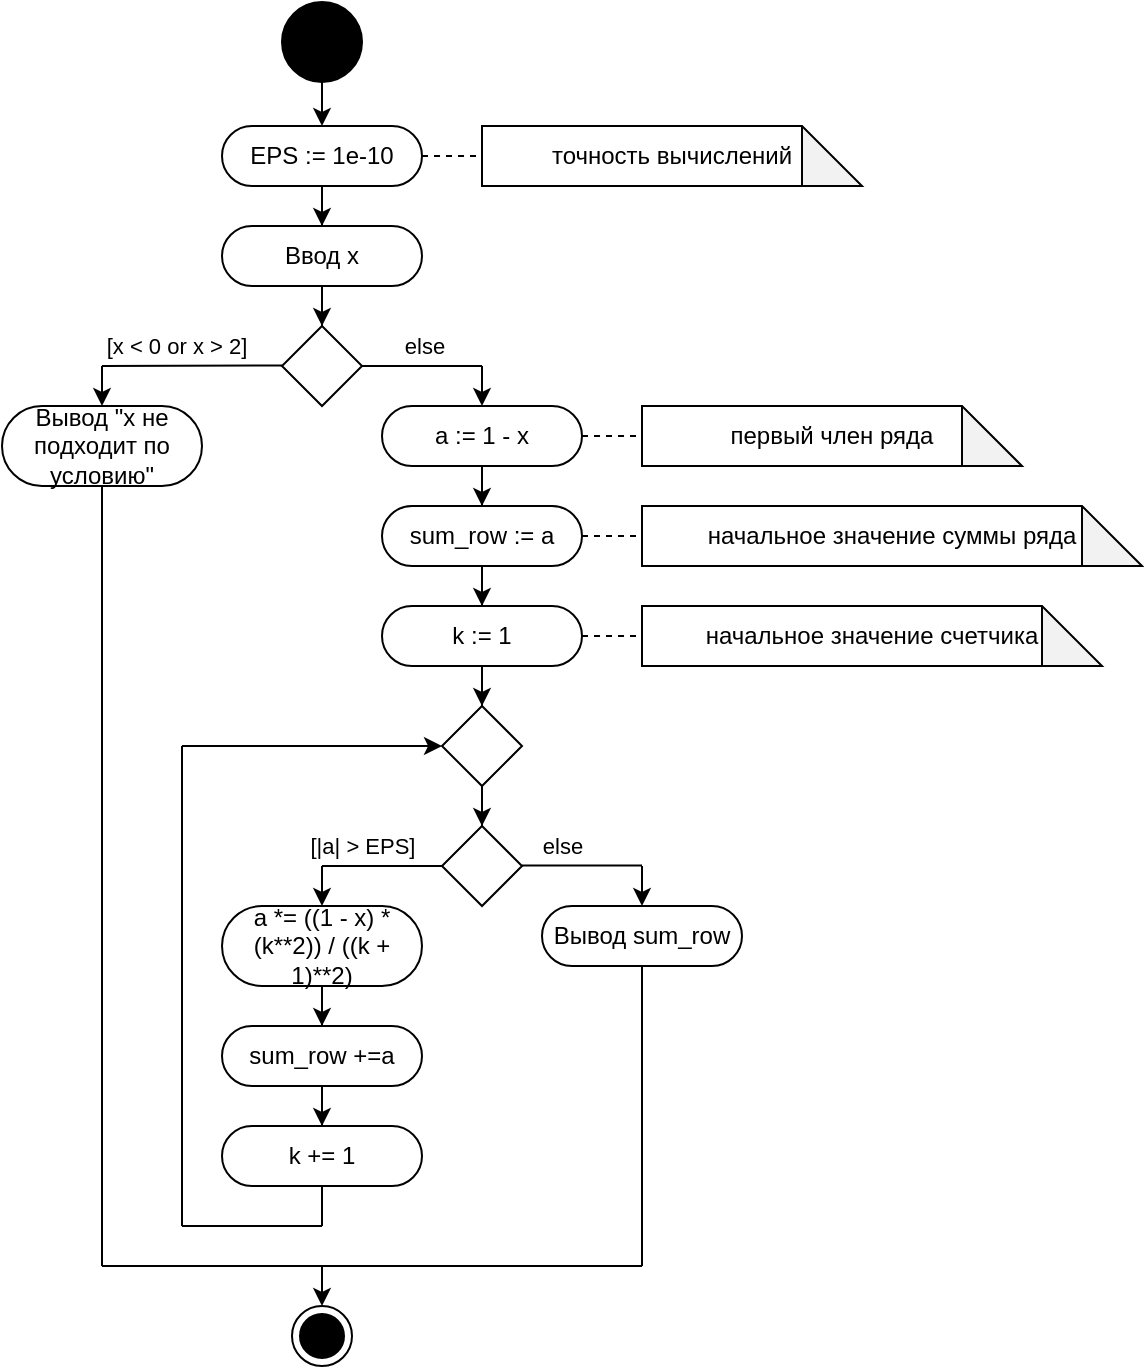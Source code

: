 <mxfile version="22.1.7" type="device">
  <diagram name="Страница 1" id="YW91PB4rHEMt5rg3uFnZ">
    <mxGraphModel dx="1784" dy="830" grid="1" gridSize="10" guides="1" tooltips="1" connect="1" arrows="1" fold="1" page="1" pageScale="1" pageWidth="827" pageHeight="1169" math="0" shadow="0">
      <root>
        <mxCell id="0" />
        <mxCell id="1" parent="0" />
        <mxCell id="OutAfpcfDgZdODAjWb3x-112" style="edgeStyle=orthogonalEdgeStyle;rounded=0;orthogonalLoop=1;jettySize=auto;html=1;entryX=0.5;entryY=0;entryDx=0;entryDy=0;" edge="1" parent="1" source="c2hw_XhxiZxsvKRolTbk-1" target="c2hw_XhxiZxsvKRolTbk-3">
          <mxGeometry relative="1" as="geometry" />
        </mxCell>
        <mxCell id="c2hw_XhxiZxsvKRolTbk-1" value="" style="ellipse;whiteSpace=wrap;html=1;rounded=0;shadow=0;comic=0;labelBackgroundColor=none;strokeWidth=1;fillColor=#000000;fontFamily=Verdana;fontSize=12;align=center;" parent="1" vertex="1">
          <mxGeometry x="380" y="28" width="40" height="40" as="geometry" />
        </mxCell>
        <mxCell id="OutAfpcfDgZdODAjWb3x-117" style="edgeStyle=orthogonalEdgeStyle;rounded=0;orthogonalLoop=1;jettySize=auto;html=1;entryX=0.5;entryY=0;entryDx=0;entryDy=0;" edge="1" parent="1" source="c2hw_XhxiZxsvKRolTbk-3" target="OutAfpcfDgZdODAjWb3x-116">
          <mxGeometry relative="1" as="geometry" />
        </mxCell>
        <mxCell id="c2hw_XhxiZxsvKRolTbk-3" value="EPS := 1e-10" style="rounded=1;whiteSpace=wrap;html=1;arcSize=50;" parent="1" vertex="1">
          <mxGeometry x="350" y="90" width="100" height="30" as="geometry" />
        </mxCell>
        <mxCell id="c2hw_XhxiZxsvKRolTbk-35" value="" style="ellipse;html=1;shape=endState;fillColor=#000000;strokeColor=#000000;" parent="1" vertex="1">
          <mxGeometry x="385" y="680" width="30" height="30" as="geometry" />
        </mxCell>
        <mxCell id="OutAfpcfDgZdODAjWb3x-114" value="точность вычислений" style="shape=note;whiteSpace=wrap;html=1;backgroundOutline=1;darkOpacity=0.05;" vertex="1" parent="1">
          <mxGeometry x="480" y="90" width="190" height="30" as="geometry" />
        </mxCell>
        <mxCell id="OutAfpcfDgZdODAjWb3x-115" value="" style="endArrow=none;dashed=1;html=1;rounded=0;exitX=1;exitY=0.5;exitDx=0;exitDy=0;entryX=0;entryY=0.5;entryDx=0;entryDy=0;entryPerimeter=0;" edge="1" parent="1" source="c2hw_XhxiZxsvKRolTbk-3" target="OutAfpcfDgZdODAjWb3x-114">
          <mxGeometry width="50" height="50" relative="1" as="geometry">
            <mxPoint x="430" y="160" as="sourcePoint" />
            <mxPoint x="480" y="110" as="targetPoint" />
          </mxGeometry>
        </mxCell>
        <mxCell id="OutAfpcfDgZdODAjWb3x-123" style="edgeStyle=orthogonalEdgeStyle;rounded=0;orthogonalLoop=1;jettySize=auto;html=1;entryX=0.5;entryY=0;entryDx=0;entryDy=0;" edge="1" parent="1" source="OutAfpcfDgZdODAjWb3x-116" target="OutAfpcfDgZdODAjWb3x-118">
          <mxGeometry relative="1" as="geometry" />
        </mxCell>
        <mxCell id="OutAfpcfDgZdODAjWb3x-116" value="Ввод x" style="rounded=1;whiteSpace=wrap;html=1;arcSize=50;" vertex="1" parent="1">
          <mxGeometry x="350" y="140" width="100" height="30" as="geometry" />
        </mxCell>
        <mxCell id="OutAfpcfDgZdODAjWb3x-118" value="" style="rhombus;whiteSpace=wrap;html=1;" vertex="1" parent="1">
          <mxGeometry x="380" y="190" width="40" height="40" as="geometry" />
        </mxCell>
        <mxCell id="OutAfpcfDgZdODAjWb3x-119" value="" style="endArrow=none;html=1;rounded=0;exitX=1;exitY=0.5;exitDx=0;exitDy=0;" edge="1" parent="1" source="OutAfpcfDgZdODAjWb3x-118">
          <mxGeometry width="50" height="50" relative="1" as="geometry">
            <mxPoint x="430" y="260" as="sourcePoint" />
            <mxPoint x="480" y="210" as="targetPoint" />
          </mxGeometry>
        </mxCell>
        <mxCell id="OutAfpcfDgZdODAjWb3x-122" value="else" style="edgeLabel;html=1;align=center;verticalAlign=middle;resizable=0;points=[];" vertex="1" connectable="0" parent="OutAfpcfDgZdODAjWb3x-119">
          <mxGeometry x="0.014" y="1" relative="1" as="geometry">
            <mxPoint y="-9" as="offset" />
          </mxGeometry>
        </mxCell>
        <mxCell id="OutAfpcfDgZdODAjWb3x-120" value="" style="endArrow=none;html=1;rounded=0;" edge="1" parent="1">
          <mxGeometry width="50" height="50" relative="1" as="geometry">
            <mxPoint x="290" y="210" as="sourcePoint" />
            <mxPoint x="380" y="209.76" as="targetPoint" />
          </mxGeometry>
        </mxCell>
        <mxCell id="OutAfpcfDgZdODAjWb3x-121" value="[x &amp;lt; 0 or x &amp;gt; 2]" style="edgeLabel;html=1;align=center;verticalAlign=middle;resizable=0;points=[];" vertex="1" connectable="0" parent="OutAfpcfDgZdODAjWb3x-120">
          <mxGeometry x="0.157" y="1" relative="1" as="geometry">
            <mxPoint x="-15" y="-9" as="offset" />
          </mxGeometry>
        </mxCell>
        <mxCell id="OutAfpcfDgZdODAjWb3x-124" value="Вывод &quot;х не подходит по условию&quot;" style="rounded=1;whiteSpace=wrap;html=1;arcSize=50;" vertex="1" parent="1">
          <mxGeometry x="240" y="230" width="100" height="40" as="geometry" />
        </mxCell>
        <mxCell id="OutAfpcfDgZdODAjWb3x-125" value="" style="endArrow=classic;html=1;rounded=0;entryX=0.5;entryY=0;entryDx=0;entryDy=0;" edge="1" parent="1" target="OutAfpcfDgZdODAjWb3x-124">
          <mxGeometry width="50" height="50" relative="1" as="geometry">
            <mxPoint x="290" y="210" as="sourcePoint" />
            <mxPoint x="480" y="210" as="targetPoint" />
          </mxGeometry>
        </mxCell>
        <mxCell id="OutAfpcfDgZdODAjWb3x-133" style="edgeStyle=orthogonalEdgeStyle;rounded=0;orthogonalLoop=1;jettySize=auto;html=1;entryX=0.5;entryY=0;entryDx=0;entryDy=0;" edge="1" parent="1" source="OutAfpcfDgZdODAjWb3x-126" target="OutAfpcfDgZdODAjWb3x-130">
          <mxGeometry relative="1" as="geometry" />
        </mxCell>
        <mxCell id="OutAfpcfDgZdODAjWb3x-126" value="a := 1 - x" style="rounded=1;whiteSpace=wrap;html=1;arcSize=50;" vertex="1" parent="1">
          <mxGeometry x="430" y="230" width="100" height="30" as="geometry" />
        </mxCell>
        <mxCell id="OutAfpcfDgZdODAjWb3x-127" value="первый член ряда" style="shape=note;whiteSpace=wrap;html=1;backgroundOutline=1;darkOpacity=0.05;" vertex="1" parent="1">
          <mxGeometry x="560" y="230" width="190" height="30" as="geometry" />
        </mxCell>
        <mxCell id="OutAfpcfDgZdODAjWb3x-128" value="" style="endArrow=none;dashed=1;html=1;rounded=0;entryX=0;entryY=0.5;entryDx=0;entryDy=0;entryPerimeter=0;exitX=1;exitY=0.5;exitDx=0;exitDy=0;" edge="1" parent="1" source="OutAfpcfDgZdODAjWb3x-126" target="OutAfpcfDgZdODAjWb3x-127">
          <mxGeometry width="50" height="50" relative="1" as="geometry">
            <mxPoint x="430" y="260" as="sourcePoint" />
            <mxPoint x="480" y="210" as="targetPoint" />
          </mxGeometry>
        </mxCell>
        <mxCell id="OutAfpcfDgZdODAjWb3x-129" value="" style="endArrow=classic;html=1;rounded=0;entryX=0.5;entryY=0;entryDx=0;entryDy=0;" edge="1" parent="1" target="OutAfpcfDgZdODAjWb3x-126">
          <mxGeometry width="50" height="50" relative="1" as="geometry">
            <mxPoint x="480" y="210" as="sourcePoint" />
            <mxPoint x="460" y="310" as="targetPoint" />
          </mxGeometry>
        </mxCell>
        <mxCell id="OutAfpcfDgZdODAjWb3x-137" style="edgeStyle=orthogonalEdgeStyle;rounded=0;orthogonalLoop=1;jettySize=auto;html=1;entryX=0.5;entryY=0;entryDx=0;entryDy=0;" edge="1" parent="1" source="OutAfpcfDgZdODAjWb3x-130" target="OutAfpcfDgZdODAjWb3x-134">
          <mxGeometry relative="1" as="geometry" />
        </mxCell>
        <mxCell id="OutAfpcfDgZdODAjWb3x-130" value="sum_row := a" style="rounded=1;whiteSpace=wrap;html=1;arcSize=50;" vertex="1" parent="1">
          <mxGeometry x="430" y="280" width="100" height="30" as="geometry" />
        </mxCell>
        <mxCell id="OutAfpcfDgZdODAjWb3x-131" value="начальное значение суммы ряда" style="shape=note;whiteSpace=wrap;html=1;backgroundOutline=1;darkOpacity=0.05;" vertex="1" parent="1">
          <mxGeometry x="560" y="280" width="250" height="30" as="geometry" />
        </mxCell>
        <mxCell id="OutAfpcfDgZdODAjWb3x-132" value="" style="endArrow=none;dashed=1;html=1;rounded=0;exitX=1;exitY=0.5;exitDx=0;exitDy=0;entryX=0;entryY=0.5;entryDx=0;entryDy=0;entryPerimeter=0;" edge="1" parent="1" source="OutAfpcfDgZdODAjWb3x-130" target="OutAfpcfDgZdODAjWb3x-131">
          <mxGeometry width="50" height="50" relative="1" as="geometry">
            <mxPoint x="670" y="260" as="sourcePoint" />
            <mxPoint x="720" y="210" as="targetPoint" />
          </mxGeometry>
        </mxCell>
        <mxCell id="OutAfpcfDgZdODAjWb3x-140" style="edgeStyle=orthogonalEdgeStyle;rounded=0;orthogonalLoop=1;jettySize=auto;html=1;entryX=0.5;entryY=0;entryDx=0;entryDy=0;" edge="1" parent="1" source="OutAfpcfDgZdODAjWb3x-134" target="OutAfpcfDgZdODAjWb3x-138">
          <mxGeometry relative="1" as="geometry" />
        </mxCell>
        <mxCell id="OutAfpcfDgZdODAjWb3x-134" value="k := 1" style="rounded=1;whiteSpace=wrap;html=1;arcSize=50;" vertex="1" parent="1">
          <mxGeometry x="430" y="330" width="100" height="30" as="geometry" />
        </mxCell>
        <mxCell id="OutAfpcfDgZdODAjWb3x-135" value="начальное значение счетчика" style="shape=note;whiteSpace=wrap;html=1;backgroundOutline=1;darkOpacity=0.05;" vertex="1" parent="1">
          <mxGeometry x="560" y="330" width="230" height="30" as="geometry" />
        </mxCell>
        <mxCell id="OutAfpcfDgZdODAjWb3x-136" value="" style="endArrow=none;dashed=1;html=1;rounded=0;exitX=1;exitY=0.5;exitDx=0;exitDy=0;entryX=0;entryY=0.5;entryDx=0;entryDy=0;entryPerimeter=0;" edge="1" parent="1" source="OutAfpcfDgZdODAjWb3x-134" target="OutAfpcfDgZdODAjWb3x-135">
          <mxGeometry width="50" height="50" relative="1" as="geometry">
            <mxPoint x="590" y="310" as="sourcePoint" />
            <mxPoint x="640" y="260" as="targetPoint" />
          </mxGeometry>
        </mxCell>
        <mxCell id="OutAfpcfDgZdODAjWb3x-141" style="edgeStyle=orthogonalEdgeStyle;rounded=0;orthogonalLoop=1;jettySize=auto;html=1;entryX=0.5;entryY=0;entryDx=0;entryDy=0;" edge="1" parent="1" source="OutAfpcfDgZdODAjWb3x-138" target="OutAfpcfDgZdODAjWb3x-139">
          <mxGeometry relative="1" as="geometry" />
        </mxCell>
        <mxCell id="OutAfpcfDgZdODAjWb3x-138" value="" style="rhombus;whiteSpace=wrap;html=1;" vertex="1" parent="1">
          <mxGeometry x="460" y="380" width="40" height="40" as="geometry" />
        </mxCell>
        <mxCell id="OutAfpcfDgZdODAjWb3x-139" value="" style="rhombus;whiteSpace=wrap;html=1;" vertex="1" parent="1">
          <mxGeometry x="460" y="440" width="40" height="40" as="geometry" />
        </mxCell>
        <mxCell id="OutAfpcfDgZdODAjWb3x-142" value="" style="endArrow=none;html=1;rounded=0;entryX=0;entryY=0.5;entryDx=0;entryDy=0;" edge="1" parent="1" target="OutAfpcfDgZdODAjWb3x-139">
          <mxGeometry width="50" height="50" relative="1" as="geometry">
            <mxPoint x="400" y="460" as="sourcePoint" />
            <mxPoint x="540" y="450" as="targetPoint" />
          </mxGeometry>
        </mxCell>
        <mxCell id="OutAfpcfDgZdODAjWb3x-143" value="[|a| &amp;gt; EPS]" style="edgeLabel;html=1;align=center;verticalAlign=middle;resizable=0;points=[];" vertex="1" connectable="0" parent="OutAfpcfDgZdODAjWb3x-142">
          <mxGeometry x="-0.503" relative="1" as="geometry">
            <mxPoint x="5" y="-10" as="offset" />
          </mxGeometry>
        </mxCell>
        <mxCell id="OutAfpcfDgZdODAjWb3x-144" value="" style="endArrow=none;html=1;rounded=0;entryX=0;entryY=0.5;entryDx=0;entryDy=0;" edge="1" parent="1">
          <mxGeometry width="50" height="50" relative="1" as="geometry">
            <mxPoint x="500" y="459.76" as="sourcePoint" />
            <mxPoint x="560" y="459.76" as="targetPoint" />
          </mxGeometry>
        </mxCell>
        <mxCell id="OutAfpcfDgZdODAjWb3x-145" value="else" style="edgeLabel;html=1;align=center;verticalAlign=middle;resizable=0;points=[];" vertex="1" connectable="0" parent="OutAfpcfDgZdODAjWb3x-144">
          <mxGeometry x="-0.503" relative="1" as="geometry">
            <mxPoint x="5" y="-10" as="offset" />
          </mxGeometry>
        </mxCell>
        <mxCell id="OutAfpcfDgZdODAjWb3x-146" value="Вывод sum_row" style="rounded=1;whiteSpace=wrap;html=1;arcSize=50;" vertex="1" parent="1">
          <mxGeometry x="510" y="480" width="100" height="30" as="geometry" />
        </mxCell>
        <mxCell id="OutAfpcfDgZdODAjWb3x-147" value="" style="endArrow=classic;html=1;rounded=0;entryX=0.5;entryY=0;entryDx=0;entryDy=0;" edge="1" parent="1" target="OutAfpcfDgZdODAjWb3x-146">
          <mxGeometry width="50" height="50" relative="1" as="geometry">
            <mxPoint x="560" y="460" as="sourcePoint" />
            <mxPoint x="540" y="420" as="targetPoint" />
          </mxGeometry>
        </mxCell>
        <mxCell id="OutAfpcfDgZdODAjWb3x-151" style="edgeStyle=orthogonalEdgeStyle;rounded=0;orthogonalLoop=1;jettySize=auto;html=1;entryX=0.5;entryY=0;entryDx=0;entryDy=0;" edge="1" parent="1" source="OutAfpcfDgZdODAjWb3x-148" target="OutAfpcfDgZdODAjWb3x-150">
          <mxGeometry relative="1" as="geometry" />
        </mxCell>
        <mxCell id="OutAfpcfDgZdODAjWb3x-148" value="a *= ((1 - x) * (k**2)) / ((k + 1)**2)" style="rounded=1;whiteSpace=wrap;html=1;arcSize=50;" vertex="1" parent="1">
          <mxGeometry x="350" y="480" width="100" height="40" as="geometry" />
        </mxCell>
        <mxCell id="OutAfpcfDgZdODAjWb3x-149" value="" style="endArrow=classic;html=1;rounded=0;entryX=0.5;entryY=0;entryDx=0;entryDy=0;" edge="1" parent="1" target="OutAfpcfDgZdODAjWb3x-148">
          <mxGeometry width="50" height="50" relative="1" as="geometry">
            <mxPoint x="400" y="460" as="sourcePoint" />
            <mxPoint x="540" y="420" as="targetPoint" />
          </mxGeometry>
        </mxCell>
        <mxCell id="OutAfpcfDgZdODAjWb3x-153" style="edgeStyle=orthogonalEdgeStyle;rounded=0;orthogonalLoop=1;jettySize=auto;html=1;entryX=0.5;entryY=0;entryDx=0;entryDy=0;" edge="1" parent="1" source="OutAfpcfDgZdODAjWb3x-150" target="OutAfpcfDgZdODAjWb3x-152">
          <mxGeometry relative="1" as="geometry" />
        </mxCell>
        <mxCell id="OutAfpcfDgZdODAjWb3x-150" value="sum_row +=a" style="rounded=1;whiteSpace=wrap;html=1;arcSize=50;" vertex="1" parent="1">
          <mxGeometry x="350" y="540" width="100" height="30" as="geometry" />
        </mxCell>
        <mxCell id="OutAfpcfDgZdODAjWb3x-152" value="k += 1" style="rounded=1;whiteSpace=wrap;html=1;arcSize=50;" vertex="1" parent="1">
          <mxGeometry x="350" y="590" width="100" height="30" as="geometry" />
        </mxCell>
        <mxCell id="OutAfpcfDgZdODAjWb3x-154" value="" style="endArrow=none;html=1;rounded=0;exitX=0.5;exitY=1;exitDx=0;exitDy=0;" edge="1" parent="1" source="OutAfpcfDgZdODAjWb3x-152">
          <mxGeometry width="50" height="50" relative="1" as="geometry">
            <mxPoint x="490" y="610" as="sourcePoint" />
            <mxPoint x="400" y="640" as="targetPoint" />
          </mxGeometry>
        </mxCell>
        <mxCell id="OutAfpcfDgZdODAjWb3x-155" value="" style="endArrow=none;html=1;rounded=0;" edge="1" parent="1">
          <mxGeometry width="50" height="50" relative="1" as="geometry">
            <mxPoint x="400" y="640" as="sourcePoint" />
            <mxPoint x="330" y="640" as="targetPoint" />
          </mxGeometry>
        </mxCell>
        <mxCell id="OutAfpcfDgZdODAjWb3x-156" value="" style="endArrow=none;html=1;rounded=0;" edge="1" parent="1">
          <mxGeometry width="50" height="50" relative="1" as="geometry">
            <mxPoint x="330" y="640" as="sourcePoint" />
            <mxPoint x="330" y="400" as="targetPoint" />
          </mxGeometry>
        </mxCell>
        <mxCell id="OutAfpcfDgZdODAjWb3x-157" value="" style="endArrow=classic;html=1;rounded=0;" edge="1" parent="1">
          <mxGeometry width="50" height="50" relative="1" as="geometry">
            <mxPoint x="330" y="400" as="sourcePoint" />
            <mxPoint x="460" y="400" as="targetPoint" />
          </mxGeometry>
        </mxCell>
        <mxCell id="OutAfpcfDgZdODAjWb3x-161" value="" style="endArrow=none;html=1;rounded=0;" edge="1" parent="1">
          <mxGeometry width="50" height="50" relative="1" as="geometry">
            <mxPoint x="290" y="660" as="sourcePoint" />
            <mxPoint x="560" y="660" as="targetPoint" />
          </mxGeometry>
        </mxCell>
        <mxCell id="OutAfpcfDgZdODAjWb3x-162" value="" style="endArrow=none;html=1;rounded=0;entryX=0.5;entryY=1;entryDx=0;entryDy=0;" edge="1" parent="1" target="OutAfpcfDgZdODAjWb3x-146">
          <mxGeometry width="50" height="50" relative="1" as="geometry">
            <mxPoint x="560" y="660" as="sourcePoint" />
            <mxPoint x="500" y="490" as="targetPoint" />
          </mxGeometry>
        </mxCell>
        <mxCell id="OutAfpcfDgZdODAjWb3x-165" value="" style="endArrow=classic;html=1;rounded=0;entryX=0.5;entryY=0;entryDx=0;entryDy=0;" edge="1" parent="1" target="c2hw_XhxiZxsvKRolTbk-35">
          <mxGeometry width="50" height="50" relative="1" as="geometry">
            <mxPoint x="400" y="660" as="sourcePoint" />
            <mxPoint x="400" y="670" as="targetPoint" />
          </mxGeometry>
        </mxCell>
        <mxCell id="OutAfpcfDgZdODAjWb3x-166" value="" style="endArrow=none;html=1;rounded=0;entryX=0.5;entryY=1;entryDx=0;entryDy=0;" edge="1" parent="1" target="OutAfpcfDgZdODAjWb3x-124">
          <mxGeometry width="50" height="50" relative="1" as="geometry">
            <mxPoint x="290" y="660" as="sourcePoint" />
            <mxPoint x="290" y="370" as="targetPoint" />
          </mxGeometry>
        </mxCell>
      </root>
    </mxGraphModel>
  </diagram>
</mxfile>
